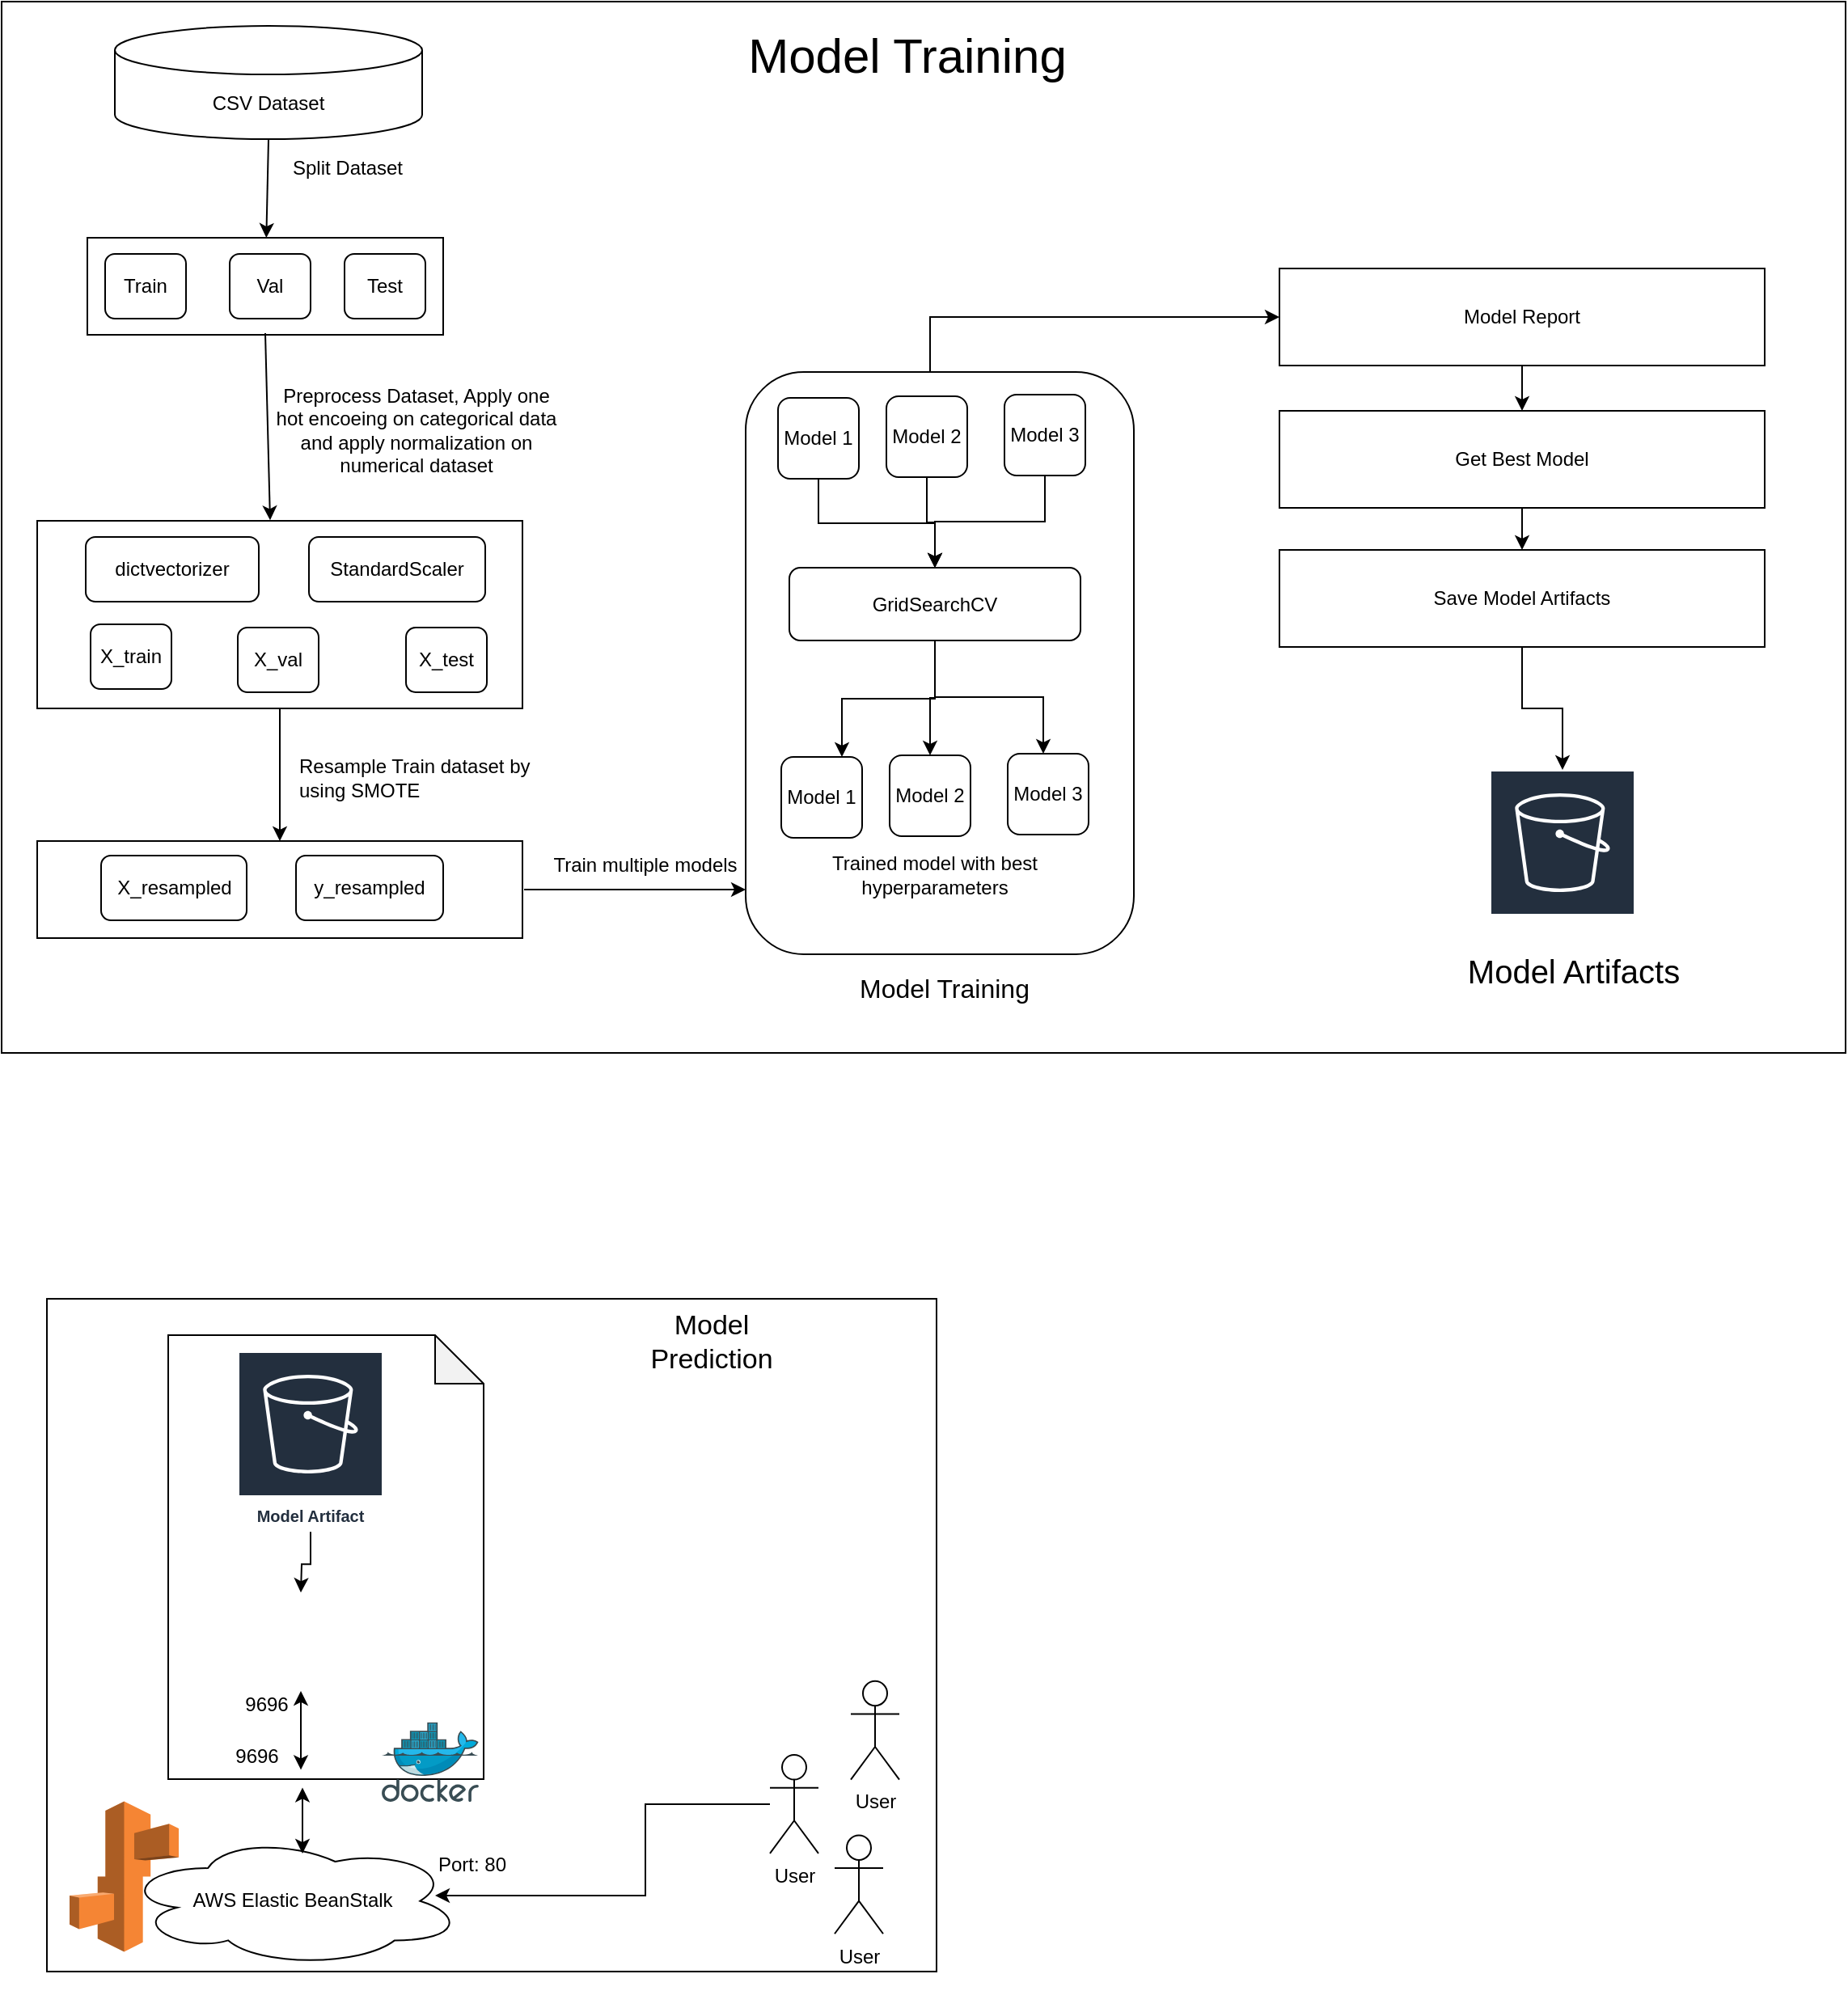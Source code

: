 <mxfile version="22.0.8" type="device">
  <diagram name="Page-1" id="sl67Yf3QK5midu7BMx_2">
    <mxGraphModel dx="940" dy="1694" grid="1" gridSize="10" guides="1" tooltips="1" connect="1" arrows="1" fold="1" page="1" pageScale="1" pageWidth="827" pageHeight="1169" math="0" shadow="0">
      <root>
        <mxCell id="0" />
        <mxCell id="1" parent="0" />
        <mxCell id="rqSLdbDPakVJmyCNbUR--63" value="" style="group" vertex="1" connectable="0" parent="1">
          <mxGeometry x="308" y="803" width="773" height="421" as="geometry" />
        </mxCell>
        <mxCell id="rqSLdbDPakVJmyCNbUR--52" value="" style="group" vertex="1" connectable="0" parent="rqSLdbDPakVJmyCNbUR--63">
          <mxGeometry y="-9" width="773" height="421" as="geometry" />
        </mxCell>
        <mxCell id="rqSLdbDPakVJmyCNbUR--43" value="" style="rounded=0;whiteSpace=wrap;html=1;" vertex="1" parent="rqSLdbDPakVJmyCNbUR--52">
          <mxGeometry x="-10" y="3.04" width="550" height="415.93" as="geometry" />
        </mxCell>
        <mxCell id="rqSLdbDPakVJmyCNbUR--99" value="" style="shape=note;whiteSpace=wrap;html=1;backgroundOutline=1;darkOpacity=0.05;" vertex="1" parent="rqSLdbDPakVJmyCNbUR--52">
          <mxGeometry x="65" y="25.5" width="195" height="274.5" as="geometry" />
        </mxCell>
        <mxCell id="rqSLdbDPakVJmyCNbUR--38" value="Model Artifact" style="sketch=0;outlineConnect=0;fontColor=#232F3E;gradientColor=none;strokeColor=#ffffff;fillColor=#232F3E;dashed=0;verticalLabelPosition=middle;verticalAlign=bottom;align=center;html=1;whiteSpace=wrap;fontSize=10;fontStyle=1;spacing=3;shape=mxgraph.aws4.productIcon;prIcon=mxgraph.aws4.s3;" vertex="1" parent="rqSLdbDPakVJmyCNbUR--52">
          <mxGeometry x="108" y="35.506" width="90" height="111.59" as="geometry" />
        </mxCell>
        <mxCell id="rqSLdbDPakVJmyCNbUR--40" value="" style="edgeStyle=orthogonalEdgeStyle;rounded=0;orthogonalLoop=1;jettySize=auto;html=1;" edge="1" parent="rqSLdbDPakVJmyCNbUR--52" source="rqSLdbDPakVJmyCNbUR--38">
          <mxGeometry relative="1" as="geometry">
            <mxPoint x="147" y="184.631" as="targetPoint" />
          </mxGeometry>
        </mxCell>
        <mxCell id="rqSLdbDPakVJmyCNbUR--45" value="&lt;font style=&quot;font-size: 17px;&quot;&gt;Model &lt;br&gt;Prediction&lt;/font&gt;" style="text;html=1;strokeColor=none;fillColor=none;align=center;verticalAlign=middle;whiteSpace=wrap;rounded=0;" vertex="1" parent="rqSLdbDPakVJmyCNbUR--52">
          <mxGeometry x="339" y="15.217" width="124" height="30.434" as="geometry" />
        </mxCell>
        <mxCell id="rqSLdbDPakVJmyCNbUR--48" value="" style="endArrow=classic;startArrow=classic;html=1;rounded=0;entryX=0.5;entryY=1;entryDx=0;entryDy=0;exitX=0.5;exitY=1;exitDx=0;exitDy=0;" edge="1" parent="rqSLdbDPakVJmyCNbUR--52">
          <mxGeometry width="50" height="50" relative="1" as="geometry">
            <mxPoint x="147" y="294.193" as="sourcePoint" />
            <mxPoint x="147" y="245.499" as="targetPoint" />
          </mxGeometry>
        </mxCell>
        <mxCell id="rqSLdbDPakVJmyCNbUR--50" value="9696" style="text;html=1;strokeColor=none;fillColor=none;align=center;verticalAlign=middle;whiteSpace=wrap;rounded=0;" vertex="1" parent="rqSLdbDPakVJmyCNbUR--52">
          <mxGeometry x="96" y="238.398" width="60" height="30.434" as="geometry" />
        </mxCell>
        <mxCell id="rqSLdbDPakVJmyCNbUR--53" value="AWS Elastic BeanStalk" style="ellipse;shape=cloud;whiteSpace=wrap;html=1;" vertex="1" parent="rqSLdbDPakVJmyCNbUR--52">
          <mxGeometry x="37" y="334.771" width="210" height="81.157" as="geometry" />
        </mxCell>
        <mxCell id="rqSLdbDPakVJmyCNbUR--55" value="User" style="shape=umlActor;verticalLabelPosition=bottom;verticalAlign=top;html=1;outlineConnect=0;" vertex="1" parent="rqSLdbDPakVJmyCNbUR--52">
          <mxGeometry x="477" y="334.771" width="30" height="60.867" as="geometry" />
        </mxCell>
        <mxCell id="rqSLdbDPakVJmyCNbUR--56" value="User" style="shape=umlActor;verticalLabelPosition=bottom;verticalAlign=top;html=1;outlineConnect=0;" vertex="1" parent="rqSLdbDPakVJmyCNbUR--52">
          <mxGeometry x="437" y="285.063" width="30" height="60.867" as="geometry" />
        </mxCell>
        <mxCell id="rqSLdbDPakVJmyCNbUR--57" value="User" style="shape=umlActor;verticalLabelPosition=bottom;verticalAlign=top;html=1;outlineConnect=0;" vertex="1" parent="rqSLdbDPakVJmyCNbUR--52">
          <mxGeometry x="487" y="239.412" width="30" height="60.867" as="geometry" />
        </mxCell>
        <mxCell id="rqSLdbDPakVJmyCNbUR--62" value="" style="edgeStyle=orthogonalEdgeStyle;rounded=0;orthogonalLoop=1;jettySize=auto;html=1;entryX=0.117;entryY=1.122;entryDx=0;entryDy=0;entryPerimeter=0;" edge="1" parent="rqSLdbDPakVJmyCNbUR--52" source="rqSLdbDPakVJmyCNbUR--56" target="rqSLdbDPakVJmyCNbUR--97">
          <mxGeometry relative="1" as="geometry">
            <mxPoint x="382" y="315.496" as="targetPoint" />
          </mxGeometry>
        </mxCell>
        <mxCell id="rqSLdbDPakVJmyCNbUR--97" value="Port: 80" style="text;html=1;strokeColor=none;fillColor=none;align=center;verticalAlign=middle;whiteSpace=wrap;rounded=0;" vertex="1" parent="rqSLdbDPakVJmyCNbUR--52">
          <mxGeometry x="223" y="337.814" width="60" height="30.434" as="geometry" />
        </mxCell>
        <mxCell id="rqSLdbDPakVJmyCNbUR--98" value="" style="image;sketch=0;aspect=fixed;html=1;points=[];align=center;fontSize=12;image=img/lib/mscae/Docker.svg;" vertex="1" parent="rqSLdbDPakVJmyCNbUR--52">
          <mxGeometry x="197" y="264.83" width="59.96" height="49.17" as="geometry" />
        </mxCell>
        <mxCell id="rqSLdbDPakVJmyCNbUR--101" value="" style="shape=image;verticalLabelPosition=bottom;labelBackgroundColor=default;verticalAlign=top;aspect=fixed;imageAspect=0;image=https://miro.medium.com/v2/resize:fit:438/1*0G5zu7CnXdMT9pGbYUTQLQ.png;" vertex="1" parent="rqSLdbDPakVJmyCNbUR--52">
          <mxGeometry x="92.05" y="184.63" width="107.95" height="60.38" as="geometry" />
        </mxCell>
        <mxCell id="rqSLdbDPakVJmyCNbUR--102" value="" style="outlineConnect=0;dashed=0;verticalLabelPosition=bottom;verticalAlign=top;align=center;html=1;shape=mxgraph.aws3.elastic_beanstalk;fillColor=#F58534;gradientColor=none;" vertex="1" parent="rqSLdbDPakVJmyCNbUR--52">
          <mxGeometry x="4" y="313.7" width="67.5" height="93" as="geometry" />
        </mxCell>
        <mxCell id="rqSLdbDPakVJmyCNbUR--54" value="" style="endArrow=classic;startArrow=classic;html=1;rounded=0;entryX=0.5;entryY=1;entryDx=0;entryDy=0;" edge="1" parent="rqSLdbDPakVJmyCNbUR--63">
          <mxGeometry width="50" height="50" relative="1" as="geometry">
            <mxPoint x="148" y="337" as="sourcePoint" />
            <mxPoint x="148" y="296.222" as="targetPoint" />
          </mxGeometry>
        </mxCell>
        <mxCell id="rqSLdbDPakVJmyCNbUR--64" value="" style="rounded=0;whiteSpace=wrap;html=1;" vertex="1" parent="1">
          <mxGeometry x="270" y="-5" width="1140" height="650" as="geometry" />
        </mxCell>
        <mxCell id="rqSLdbDPakVJmyCNbUR--1" value="CSV Dataset" style="shape=cylinder3;whiteSpace=wrap;html=1;boundedLbl=1;backgroundOutline=1;size=15;" vertex="1" parent="1">
          <mxGeometry x="340" y="10" width="190" height="70" as="geometry" />
        </mxCell>
        <mxCell id="rqSLdbDPakVJmyCNbUR--2" value="" style="endArrow=classic;html=1;rounded=0;exitX=0.5;exitY=1;exitDx=0;exitDy=0;exitPerimeter=0;" edge="1" parent="1" source="rqSLdbDPakVJmyCNbUR--1" target="rqSLdbDPakVJmyCNbUR--4">
          <mxGeometry width="50" height="50" relative="1" as="geometry">
            <mxPoint x="410" y="170" as="sourcePoint" />
            <mxPoint x="435" y="120" as="targetPoint" />
          </mxGeometry>
        </mxCell>
        <mxCell id="rqSLdbDPakVJmyCNbUR--4" value="" style="rounded=0;whiteSpace=wrap;html=1;" vertex="1" parent="1">
          <mxGeometry x="323" y="141" width="220" height="60" as="geometry" />
        </mxCell>
        <mxCell id="rqSLdbDPakVJmyCNbUR--5" value="Split Dataset" style="text;html=1;strokeColor=none;fillColor=none;align=center;verticalAlign=middle;whiteSpace=wrap;rounded=0;" vertex="1" parent="1">
          <mxGeometry x="444" y="83" width="80" height="30" as="geometry" />
        </mxCell>
        <mxCell id="rqSLdbDPakVJmyCNbUR--6" value="Train" style="rounded=1;whiteSpace=wrap;html=1;" vertex="1" parent="1">
          <mxGeometry x="334" y="151" width="50" height="40" as="geometry" />
        </mxCell>
        <mxCell id="rqSLdbDPakVJmyCNbUR--7" value="Val" style="rounded=1;whiteSpace=wrap;html=1;" vertex="1" parent="1">
          <mxGeometry x="411" y="151" width="50" height="40" as="geometry" />
        </mxCell>
        <mxCell id="rqSLdbDPakVJmyCNbUR--8" value="Test" style="rounded=1;whiteSpace=wrap;html=1;" vertex="1" parent="1">
          <mxGeometry x="482" y="151" width="50" height="40" as="geometry" />
        </mxCell>
        <mxCell id="rqSLdbDPakVJmyCNbUR--9" value="" style="rounded=0;whiteSpace=wrap;html=1;" vertex="1" parent="1">
          <mxGeometry x="292" y="316" width="300" height="116" as="geometry" />
        </mxCell>
        <mxCell id="rqSLdbDPakVJmyCNbUR--10" value="Preprocess Dataset, Apply one hot encoeing on categorical data and apply normalization on numerical dataset" style="text;html=1;strokeColor=none;fillColor=none;align=center;verticalAlign=middle;whiteSpace=wrap;rounded=0;" vertex="1" parent="1">
          <mxGeometry x="438" y="220" width="177" height="80" as="geometry" />
        </mxCell>
        <mxCell id="rqSLdbDPakVJmyCNbUR--12" value="" style="endArrow=classic;html=1;rounded=0;entryX=0.48;entryY=-0.003;entryDx=0;entryDy=0;entryPerimeter=0;" edge="1" parent="1" target="rqSLdbDPakVJmyCNbUR--9">
          <mxGeometry width="50" height="50" relative="1" as="geometry">
            <mxPoint x="433" y="200" as="sourcePoint" />
            <mxPoint x="436" y="220" as="targetPoint" />
          </mxGeometry>
        </mxCell>
        <mxCell id="rqSLdbDPakVJmyCNbUR--13" value="dictvectorizer" style="rounded=1;whiteSpace=wrap;html=1;" vertex="1" parent="1">
          <mxGeometry x="322" y="326" width="107" height="40" as="geometry" />
        </mxCell>
        <mxCell id="rqSLdbDPakVJmyCNbUR--14" value="StandardScaler" style="rounded=1;whiteSpace=wrap;html=1;" vertex="1" parent="1">
          <mxGeometry x="460" y="326" width="109" height="40" as="geometry" />
        </mxCell>
        <mxCell id="rqSLdbDPakVJmyCNbUR--15" value="X_train" style="rounded=1;whiteSpace=wrap;html=1;" vertex="1" parent="1">
          <mxGeometry x="325" y="380" width="50" height="40" as="geometry" />
        </mxCell>
        <mxCell id="rqSLdbDPakVJmyCNbUR--16" value="X_val" style="rounded=1;whiteSpace=wrap;html=1;" vertex="1" parent="1">
          <mxGeometry x="416" y="382" width="50" height="40" as="geometry" />
        </mxCell>
        <mxCell id="rqSLdbDPakVJmyCNbUR--17" value="X_test" style="rounded=1;whiteSpace=wrap;html=1;" vertex="1" parent="1">
          <mxGeometry x="520" y="382" width="50" height="40" as="geometry" />
        </mxCell>
        <mxCell id="rqSLdbDPakVJmyCNbUR--21" value="" style="rounded=0;whiteSpace=wrap;html=1;" vertex="1" parent="1">
          <mxGeometry x="292" y="514" width="300" height="60" as="geometry" />
        </mxCell>
        <mxCell id="rqSLdbDPakVJmyCNbUR--24" value="" style="edgeStyle=orthogonalEdgeStyle;rounded=0;orthogonalLoop=1;jettySize=auto;html=1;" edge="1" parent="1" source="rqSLdbDPakVJmyCNbUR--9" target="rqSLdbDPakVJmyCNbUR--21">
          <mxGeometry relative="1" as="geometry" />
        </mxCell>
        <mxCell id="rqSLdbDPakVJmyCNbUR--25" value="Resample Train dataset by using SMOTE" style="text;html=1;strokeColor=none;fillColor=none;align=left;verticalAlign=middle;whiteSpace=wrap;rounded=0;" vertex="1" parent="1">
          <mxGeometry x="452" y="460" width="163" height="30" as="geometry" />
        </mxCell>
        <mxCell id="rqSLdbDPakVJmyCNbUR--26" value="X_resampled" style="rounded=1;whiteSpace=wrap;html=1;" vertex="1" parent="1">
          <mxGeometry x="331.5" y="523" width="90" height="40" as="geometry" />
        </mxCell>
        <mxCell id="rqSLdbDPakVJmyCNbUR--27" value="y_resampled" style="rounded=1;whiteSpace=wrap;html=1;" vertex="1" parent="1">
          <mxGeometry x="452" y="523" width="91" height="40" as="geometry" />
        </mxCell>
        <mxCell id="rqSLdbDPakVJmyCNbUR--31" value="Train multiple models" style="text;html=1;strokeColor=none;fillColor=none;align=center;verticalAlign=middle;whiteSpace=wrap;rounded=0;" vertex="1" parent="1">
          <mxGeometry x="600" y="514" width="136" height="30" as="geometry" />
        </mxCell>
        <mxCell id="rqSLdbDPakVJmyCNbUR--65" value="" style="rounded=1;whiteSpace=wrap;html=1;" vertex="1" parent="1">
          <mxGeometry x="730" y="224" width="240" height="360" as="geometry" />
        </mxCell>
        <mxCell id="rqSLdbDPakVJmyCNbUR--66" value="&lt;font style=&quot;font-size: 16px;&quot;&gt;Model Training&lt;/font&gt;" style="text;html=1;strokeColor=none;fillColor=none;align=center;verticalAlign=middle;whiteSpace=wrap;rounded=0;" vertex="1" parent="1">
          <mxGeometry x="783" y="590" width="140" height="30" as="geometry" />
        </mxCell>
        <mxCell id="rqSLdbDPakVJmyCNbUR--68" value="" style="endArrow=classic;html=1;rounded=0;" edge="1" parent="1">
          <mxGeometry width="50" height="50" relative="1" as="geometry">
            <mxPoint x="593" y="544" as="sourcePoint" />
            <mxPoint x="730" y="544" as="targetPoint" />
          </mxGeometry>
        </mxCell>
        <mxCell id="rqSLdbDPakVJmyCNbUR--69" value="" style="endArrow=classic;html=1;rounded=0;exitX=0.425;exitY=0.007;exitDx=0;exitDy=0;exitPerimeter=0;entryX=0;entryY=0.5;entryDx=0;entryDy=0;entryPerimeter=0;" edge="1" parent="1" target="rqSLdbDPakVJmyCNbUR--88">
          <mxGeometry width="50" height="50" relative="1" as="geometry">
            <mxPoint x="844" y="224.52" as="sourcePoint" />
            <mxPoint x="1050" y="190" as="targetPoint" />
            <Array as="points">
              <mxPoint x="844" y="190" />
            </Array>
          </mxGeometry>
        </mxCell>
        <mxCell id="rqSLdbDPakVJmyCNbUR--70" value="Model 1" style="rounded=1;whiteSpace=wrap;html=1;" vertex="1" parent="1">
          <mxGeometry x="750" y="240" width="50" height="50" as="geometry" />
        </mxCell>
        <mxCell id="rqSLdbDPakVJmyCNbUR--71" value="Model 2" style="rounded=1;whiteSpace=wrap;html=1;" vertex="1" parent="1">
          <mxGeometry x="817" y="239" width="50" height="50" as="geometry" />
        </mxCell>
        <mxCell id="rqSLdbDPakVJmyCNbUR--72" value="Model 3" style="rounded=1;whiteSpace=wrap;html=1;" vertex="1" parent="1">
          <mxGeometry x="890" y="238" width="50" height="50" as="geometry" />
        </mxCell>
        <mxCell id="rqSLdbDPakVJmyCNbUR--73" value="GridSearchCV" style="rounded=1;whiteSpace=wrap;html=1;" vertex="1" parent="1">
          <mxGeometry x="757" y="345" width="180" height="45" as="geometry" />
        </mxCell>
        <mxCell id="rqSLdbDPakVJmyCNbUR--74" value="" style="edgeStyle=orthogonalEdgeStyle;rounded=0;orthogonalLoop=1;jettySize=auto;html=1;" edge="1" parent="1" source="rqSLdbDPakVJmyCNbUR--70" target="rqSLdbDPakVJmyCNbUR--73">
          <mxGeometry relative="1" as="geometry" />
        </mxCell>
        <mxCell id="rqSLdbDPakVJmyCNbUR--75" value="" style="edgeStyle=orthogonalEdgeStyle;rounded=0;orthogonalLoop=1;jettySize=auto;html=1;" edge="1" parent="1" source="rqSLdbDPakVJmyCNbUR--71" target="rqSLdbDPakVJmyCNbUR--73">
          <mxGeometry relative="1" as="geometry" />
        </mxCell>
        <mxCell id="rqSLdbDPakVJmyCNbUR--76" value="" style="edgeStyle=orthogonalEdgeStyle;rounded=0;orthogonalLoop=1;jettySize=auto;html=1;" edge="1" parent="1" source="rqSLdbDPakVJmyCNbUR--72" target="rqSLdbDPakVJmyCNbUR--73">
          <mxGeometry relative="1" as="geometry" />
        </mxCell>
        <mxCell id="rqSLdbDPakVJmyCNbUR--77" value="Model 1" style="rounded=1;whiteSpace=wrap;html=1;" vertex="1" parent="1">
          <mxGeometry x="752" y="462" width="50" height="50" as="geometry" />
        </mxCell>
        <mxCell id="rqSLdbDPakVJmyCNbUR--78" value="Model 2" style="rounded=1;whiteSpace=wrap;html=1;" vertex="1" parent="1">
          <mxGeometry x="819" y="461" width="50" height="50" as="geometry" />
        </mxCell>
        <mxCell id="rqSLdbDPakVJmyCNbUR--79" value="Model 3" style="rounded=1;whiteSpace=wrap;html=1;" vertex="1" parent="1">
          <mxGeometry x="892" y="460" width="50" height="50" as="geometry" />
        </mxCell>
        <mxCell id="rqSLdbDPakVJmyCNbUR--80" value="" style="edgeStyle=orthogonalEdgeStyle;rounded=0;orthogonalLoop=1;jettySize=auto;html=1;" edge="1" parent="1" source="rqSLdbDPakVJmyCNbUR--73" target="rqSLdbDPakVJmyCNbUR--78">
          <mxGeometry relative="1" as="geometry" />
        </mxCell>
        <mxCell id="rqSLdbDPakVJmyCNbUR--81" value="" style="edgeStyle=orthogonalEdgeStyle;rounded=0;orthogonalLoop=1;jettySize=auto;html=1;entryX=0.75;entryY=0;entryDx=0;entryDy=0;exitX=0.5;exitY=1;exitDx=0;exitDy=0;" edge="1" parent="1" source="rqSLdbDPakVJmyCNbUR--73" target="rqSLdbDPakVJmyCNbUR--77">
          <mxGeometry relative="1" as="geometry">
            <mxPoint x="850" y="400" as="sourcePoint" />
            <mxPoint x="829" y="471" as="targetPoint" />
          </mxGeometry>
        </mxCell>
        <mxCell id="rqSLdbDPakVJmyCNbUR--82" value="" style="edgeStyle=orthogonalEdgeStyle;rounded=0;orthogonalLoop=1;jettySize=auto;html=1;entryX=0.5;entryY=0;entryDx=0;entryDy=0;" edge="1" parent="1">
          <mxGeometry relative="1" as="geometry">
            <mxPoint x="847" y="390" as="sourcePoint" />
            <mxPoint x="914" y="460" as="targetPoint" />
            <Array as="points">
              <mxPoint x="847" y="392" />
              <mxPoint x="847" y="425" />
              <mxPoint x="914" y="425" />
            </Array>
          </mxGeometry>
        </mxCell>
        <mxCell id="rqSLdbDPakVJmyCNbUR--84" value="Trained model with best hyperparameters" style="text;html=1;strokeColor=none;fillColor=none;align=center;verticalAlign=middle;whiteSpace=wrap;rounded=0;" vertex="1" parent="1">
          <mxGeometry x="782" y="520" width="130" height="30" as="geometry" />
        </mxCell>
        <mxCell id="rqSLdbDPakVJmyCNbUR--85" value="Model Training" style="text;html=1;strokeColor=none;fillColor=none;align=center;verticalAlign=middle;whiteSpace=wrap;rounded=0;fontSize=30;" vertex="1" parent="1">
          <mxGeometry x="690" y="10" width="280" height="35" as="geometry" />
        </mxCell>
        <mxCell id="rqSLdbDPakVJmyCNbUR--88" value="Model Report" style="rounded=0;whiteSpace=wrap;html=1;" vertex="1" parent="1">
          <mxGeometry x="1060" y="160" width="300" height="60" as="geometry" />
        </mxCell>
        <mxCell id="rqSLdbDPakVJmyCNbUR--89" value="Get Best Model" style="rounded=0;whiteSpace=wrap;html=1;" vertex="1" parent="1">
          <mxGeometry x="1060" y="248" width="300" height="60" as="geometry" />
        </mxCell>
        <mxCell id="rqSLdbDPakVJmyCNbUR--90" value="" style="edgeStyle=orthogonalEdgeStyle;rounded=0;orthogonalLoop=1;jettySize=auto;html=1;" edge="1" parent="1" source="rqSLdbDPakVJmyCNbUR--88" target="rqSLdbDPakVJmyCNbUR--89">
          <mxGeometry relative="1" as="geometry" />
        </mxCell>
        <mxCell id="rqSLdbDPakVJmyCNbUR--91" value="Save Model Artifacts" style="rounded=0;whiteSpace=wrap;html=1;" vertex="1" parent="1">
          <mxGeometry x="1060" y="334" width="300" height="60" as="geometry" />
        </mxCell>
        <mxCell id="rqSLdbDPakVJmyCNbUR--92" value="" style="edgeStyle=orthogonalEdgeStyle;rounded=0;orthogonalLoop=1;jettySize=auto;html=1;" edge="1" parent="1" source="rqSLdbDPakVJmyCNbUR--89" target="rqSLdbDPakVJmyCNbUR--91">
          <mxGeometry relative="1" as="geometry" />
        </mxCell>
        <mxCell id="rqSLdbDPakVJmyCNbUR--93" value="" style="sketch=0;outlineConnect=0;fontColor=#232F3E;gradientColor=none;strokeColor=#ffffff;fillColor=#232F3E;dashed=0;verticalLabelPosition=middle;verticalAlign=bottom;align=center;html=1;whiteSpace=wrap;fontSize=10;fontStyle=1;spacing=3;shape=mxgraph.aws4.productIcon;prIcon=mxgraph.aws4.s3;" vertex="1" parent="1">
          <mxGeometry x="1190" y="470" width="90" height="110" as="geometry" />
        </mxCell>
        <mxCell id="rqSLdbDPakVJmyCNbUR--94" value="" style="edgeStyle=orthogonalEdgeStyle;rounded=0;orthogonalLoop=1;jettySize=auto;html=1;" edge="1" parent="1" source="rqSLdbDPakVJmyCNbUR--91" target="rqSLdbDPakVJmyCNbUR--93">
          <mxGeometry relative="1" as="geometry" />
        </mxCell>
        <mxCell id="rqSLdbDPakVJmyCNbUR--95" value="&lt;font style=&quot;font-size: 20px;&quot;&gt;Model Artifacts&lt;/font&gt;" style="text;html=1;strokeColor=none;fillColor=none;align=center;verticalAlign=middle;whiteSpace=wrap;rounded=0;" vertex="1" parent="1">
          <mxGeometry x="1167" y="579" width="150" height="30" as="geometry" />
        </mxCell>
        <mxCell id="rqSLdbDPakVJmyCNbUR--96" value="9696" style="text;html=1;strokeColor=none;fillColor=none;align=center;verticalAlign=middle;whiteSpace=wrap;rounded=0;" vertex="1" parent="1">
          <mxGeometry x="398" y="1065" width="60" height="30" as="geometry" />
        </mxCell>
      </root>
    </mxGraphModel>
  </diagram>
</mxfile>

